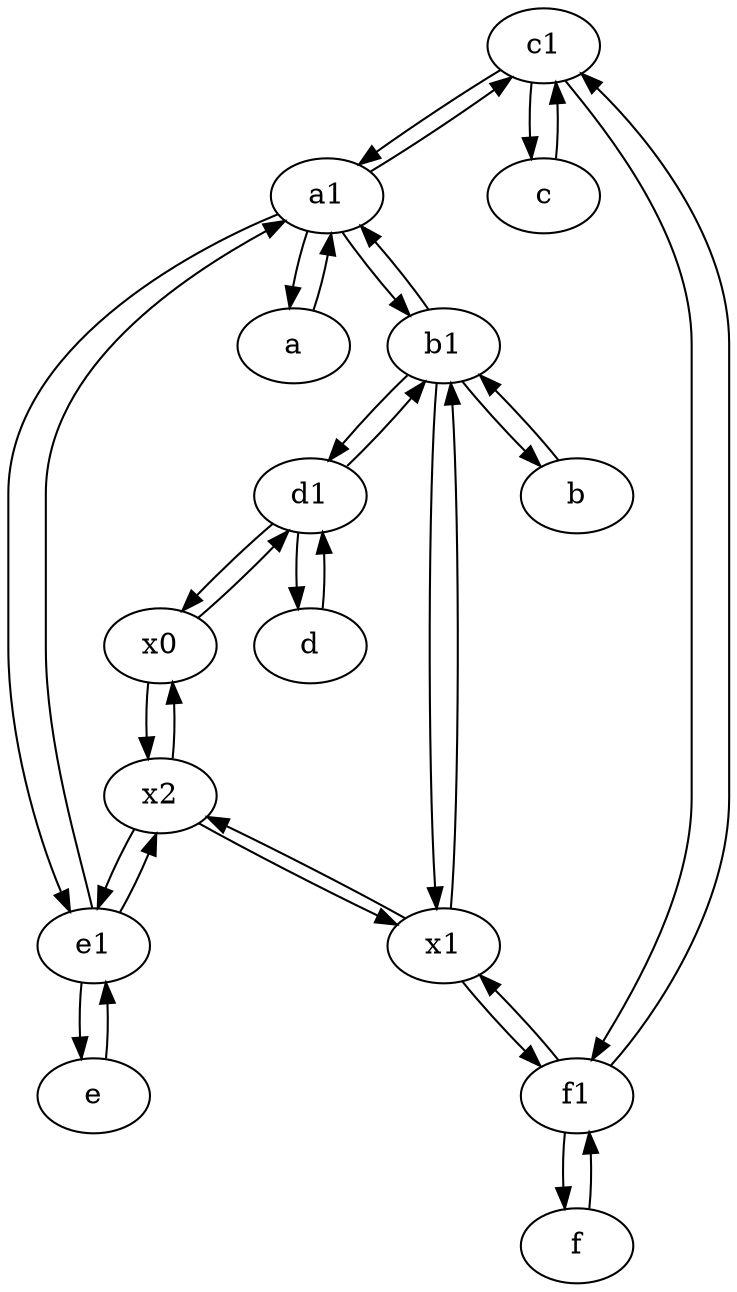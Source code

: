digraph  {
	c1 [pos="30,15!"];
	e1 [pos="25,45!"];
	a1 [pos="40,15!"];
	x0;
	c [pos="20,10!"];
	d1 [pos="25,30!"];
	d [pos="20,30!"];
	a [pos="40,10!"];
	x1;
	f1;
	b [pos="50,20!"];
	x2;
	f [pos="15,45!"];
	e [pos="30,50!"];
	b1 [pos="45,20!"];
	f -> f1;
	d1 -> d;
	b1 -> a1;
	x2 -> e1;
	a1 -> b1;
	x1 -> b1;
	x0 -> d1;
	x2 -> x1;
	a1 -> c1;
	c -> c1;
	a -> a1;
	b1 -> b;
	d1 -> x0;
	d -> d1;
	x0 -> x2;
	d1 -> b1;
	e1 -> a1;
	b1 -> x1;
	b -> b1;
	b1 -> d1;
	e1 -> x2;
	f1 -> f;
	a1 -> a;
	f1 -> c1;
	x1 -> x2;
	e1 -> e;
	c1 -> f1;
	c1 -> c;
	c1 -> a1;
	f1 -> x1;
	a1 -> e1;
	x1 -> f1;
	e -> e1;
	x2 -> x0;

	}
